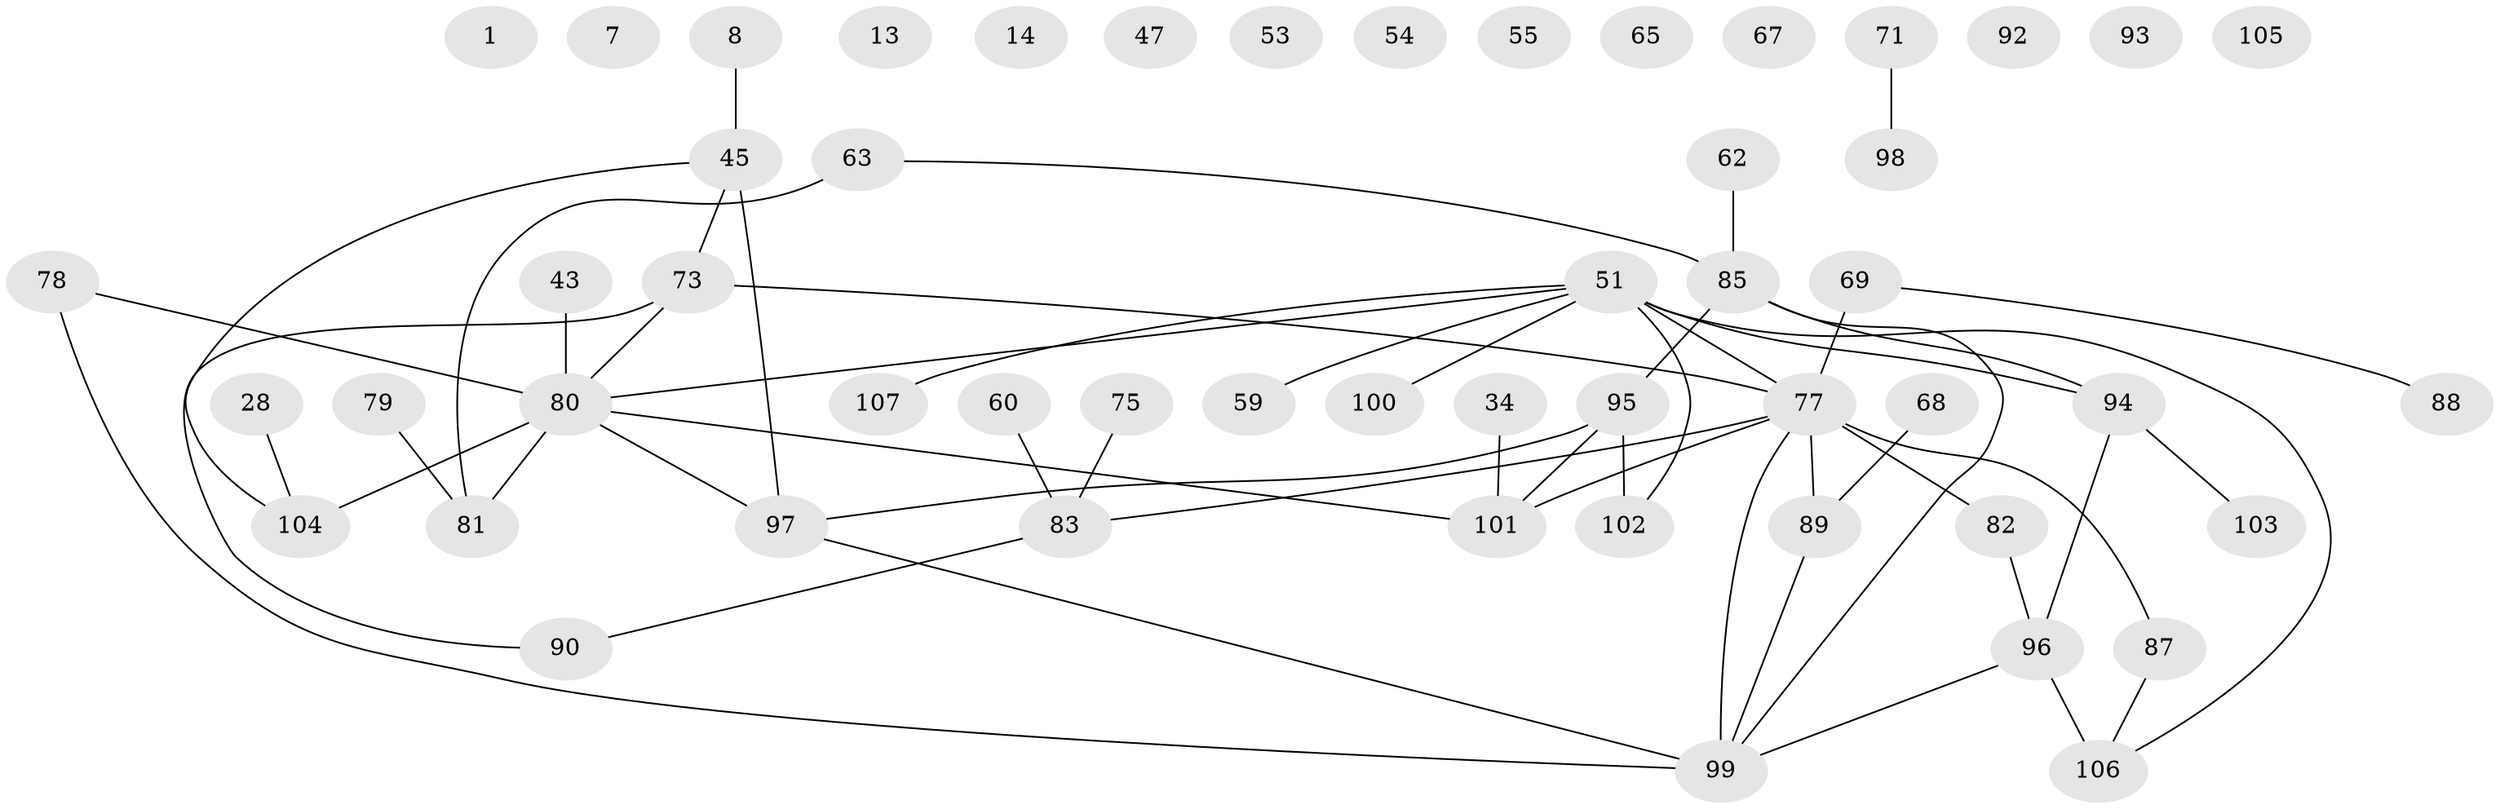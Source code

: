 // original degree distribution, {0: 0.12149532710280374, 2: 0.2336448598130841, 3: 0.22429906542056074, 4: 0.1588785046728972, 1: 0.22429906542056074, 6: 0.018691588785046728, 7: 0.009345794392523364, 5: 0.009345794392523364}
// Generated by graph-tools (version 1.1) at 2025/40/03/09/25 04:40:20]
// undirected, 53 vertices, 55 edges
graph export_dot {
graph [start="1"]
  node [color=gray90,style=filled];
  1;
  7;
  8;
  13;
  14;
  28;
  34;
  43;
  45 [super="+2"];
  47;
  51 [super="+9+31+50"];
  53;
  54;
  55;
  59;
  60 [super="+32"];
  62;
  63;
  65;
  67;
  68;
  69;
  71;
  73 [super="+15+30"];
  75;
  77 [super="+52+76"];
  78;
  79;
  80 [super="+26+35"];
  81 [super="+11"];
  82;
  83 [super="+20"];
  85 [super="+70"];
  87;
  88;
  89 [super="+21+37"];
  90 [super="+23+36+39+40"];
  92;
  93;
  94 [super="+91"];
  95;
  96 [super="+49"];
  97 [super="+56+86+61"];
  98;
  99 [super="+48+74"];
  100;
  101;
  102 [super="+84"];
  103;
  104 [super="+6"];
  105;
  106;
  107;
  8 -- 45;
  28 -- 104;
  34 -- 101;
  43 -- 80;
  45 -- 104;
  45 -- 73;
  45 -- 97 [weight=3];
  51 -- 80;
  51 -- 94;
  51 -- 106;
  51 -- 100;
  51 -- 59;
  51 -- 107;
  51 -- 77 [weight=2];
  51 -- 102;
  60 -- 83;
  62 -- 85;
  63 -- 81 [weight=2];
  63 -- 85;
  68 -- 89;
  69 -- 88;
  69 -- 77 [weight=2];
  71 -- 98;
  73 -- 80;
  73 -- 90;
  73 -- 77;
  75 -- 83;
  77 -- 83;
  77 -- 82;
  77 -- 101 [weight=2];
  77 -- 87;
  77 -- 89 [weight=2];
  77 -- 99;
  78 -- 80;
  78 -- 99;
  79 -- 81;
  80 -- 101;
  80 -- 104 [weight=2];
  80 -- 81;
  80 -- 97;
  82 -- 96;
  83 -- 90;
  85 -- 95;
  85 -- 94;
  85 -- 99;
  87 -- 106;
  89 -- 99;
  94 -- 96;
  94 -- 103;
  95 -- 101;
  95 -- 97;
  95 -- 102;
  96 -- 106 [weight=2];
  96 -- 99;
  97 -- 99 [weight=2];
}
